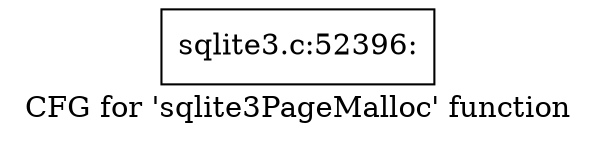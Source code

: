 digraph "CFG for 'sqlite3PageMalloc' function" {
	label="CFG for 'sqlite3PageMalloc' function";

	Node0x55c0f7656df0 [shape=record,label="{sqlite3.c:52396:}"];
}

